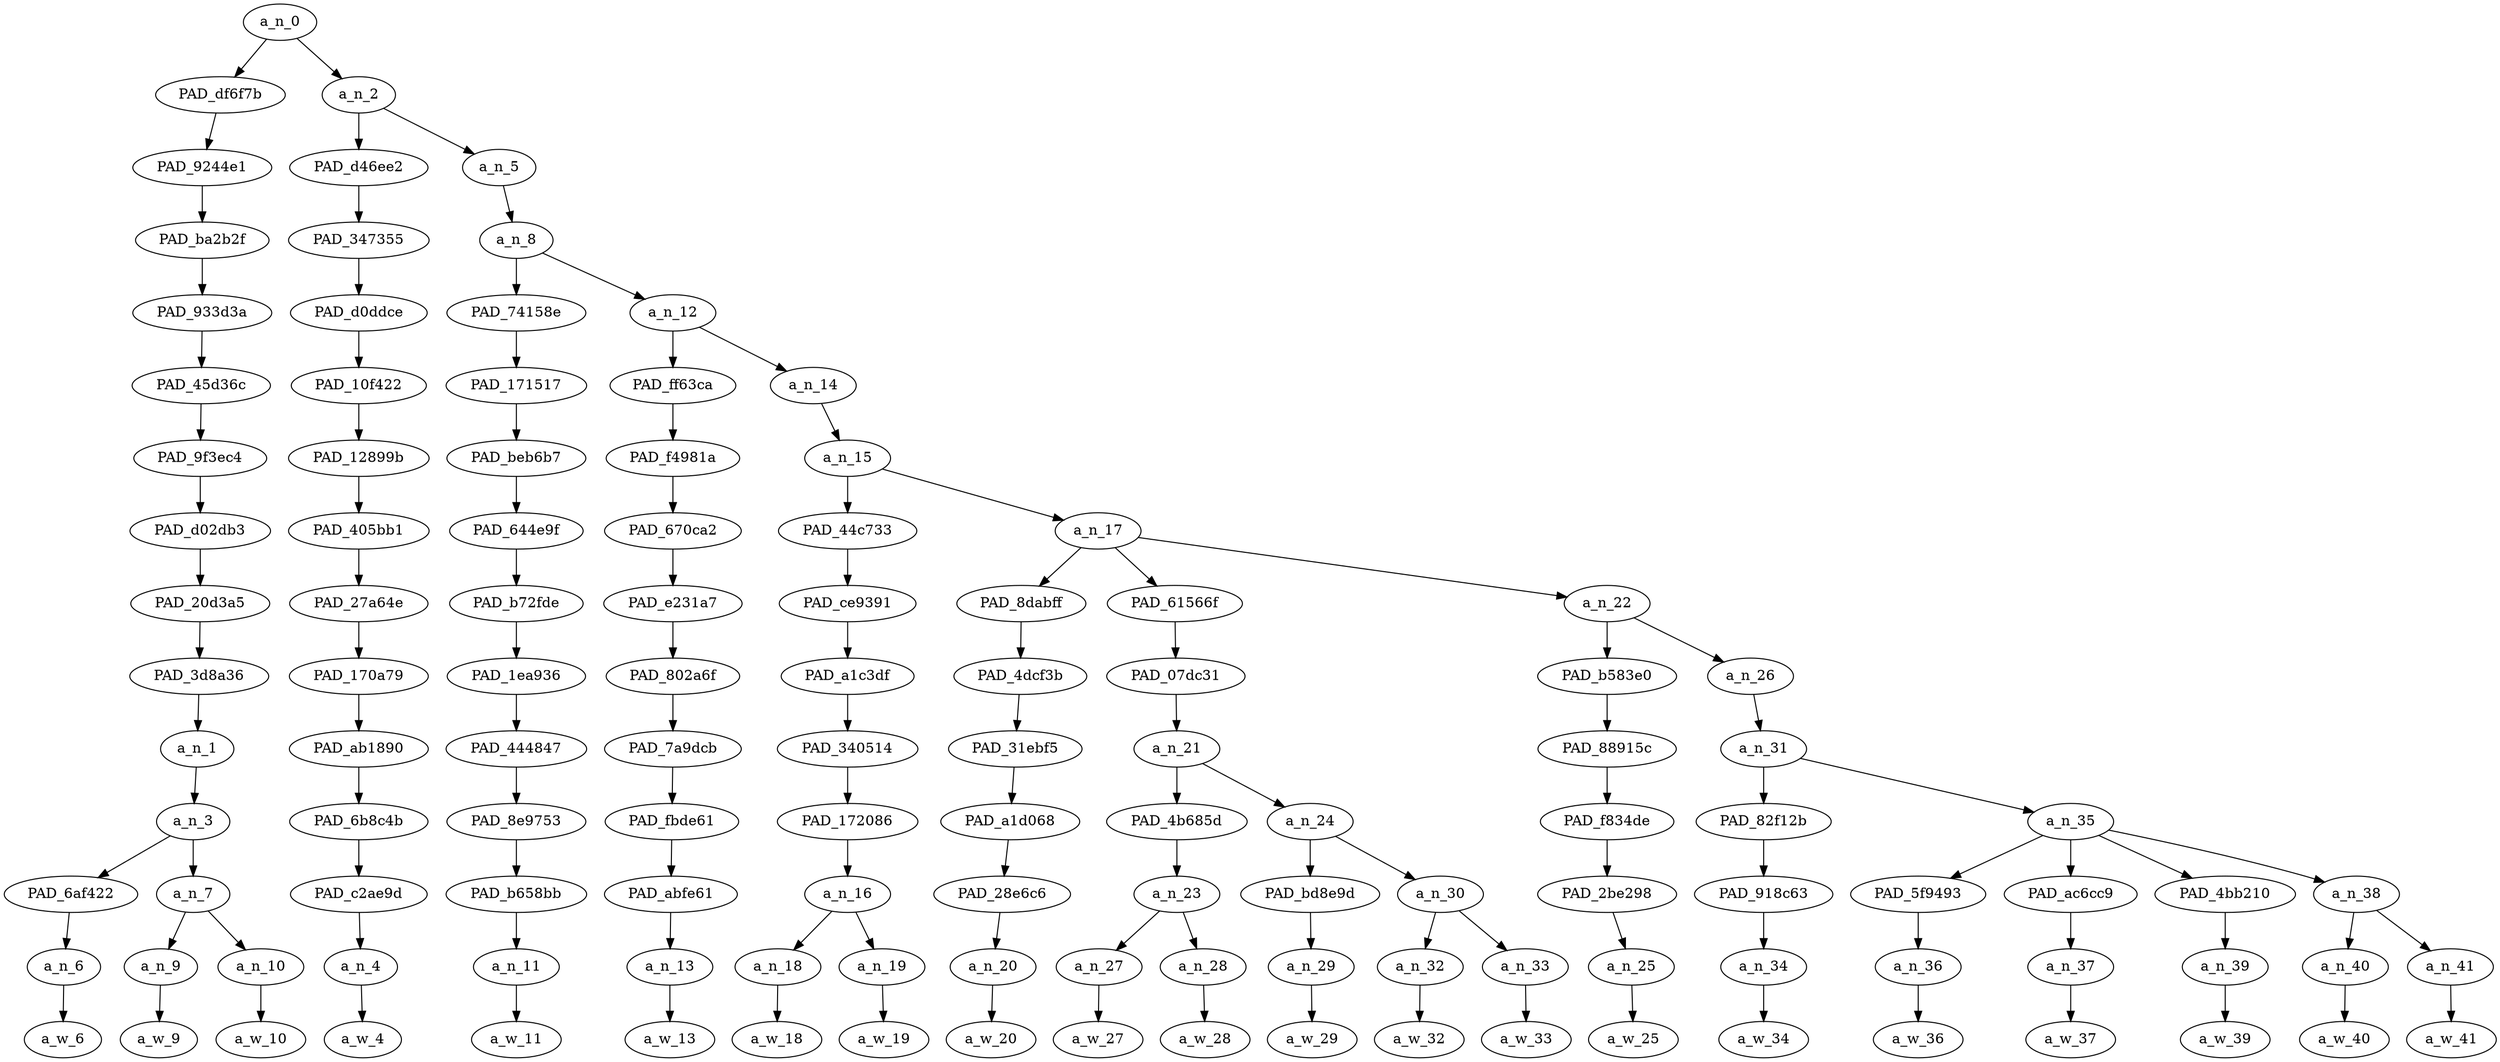 strict digraph "" {
	a_n_0	[div_dir=1,
		index=0,
		level=14,
		pos="2.4931640625,14!",
		text_span="[0, 1, 2, 3, 4, 5, 6, 7, 8, 9, 10, 11, 12, 13, 14, 15, 16, 17, 18, 19, 20]",
		value=0.99999998];
	PAD_df6f7b	[div_dir=1,
		index=0,
		level=13,
		pos="0.75,13!",
		text_span="[0, 1, 2]",
		value=0.13755040];
	a_n_0 -> PAD_df6f7b;
	a_n_2	[div_dir=1,
		index=1,
		level=13,
		pos="4.236328125,13!",
		text_span="[3, 4, 5, 6, 7, 8, 9, 10, 11, 12, 13, 14, 15, 16, 17, 18, 19, 20]",
		value=0.86120236];
	a_n_0 -> a_n_2;
	PAD_9244e1	[div_dir=1,
		index=0,
		level=12,
		pos="0.75,12!",
		text_span="[0, 1, 2]",
		value=0.13755040];
	PAD_df6f7b -> PAD_9244e1;
	PAD_ba2b2f	[div_dir=1,
		index=0,
		level=11,
		pos="0.75,11!",
		text_span="[0, 1, 2]",
		value=0.13755040];
	PAD_9244e1 -> PAD_ba2b2f;
	PAD_933d3a	[div_dir=1,
		index=0,
		level=10,
		pos="0.75,10!",
		text_span="[0, 1, 2]",
		value=0.13755040];
	PAD_ba2b2f -> PAD_933d3a;
	PAD_45d36c	[div_dir=1,
		index=0,
		level=9,
		pos="0.75,9!",
		text_span="[0, 1, 2]",
		value=0.13755040];
	PAD_933d3a -> PAD_45d36c;
	PAD_9f3ec4	[div_dir=1,
		index=0,
		level=8,
		pos="0.75,8!",
		text_span="[0, 1, 2]",
		value=0.13755040];
	PAD_45d36c -> PAD_9f3ec4;
	PAD_d02db3	[div_dir=1,
		index=0,
		level=7,
		pos="0.75,7!",
		text_span="[0, 1, 2]",
		value=0.13755040];
	PAD_9f3ec4 -> PAD_d02db3;
	PAD_20d3a5	[div_dir=1,
		index=0,
		level=6,
		pos="0.75,6!",
		text_span="[0, 1, 2]",
		value=0.13755040];
	PAD_d02db3 -> PAD_20d3a5;
	PAD_3d8a36	[div_dir=1,
		index=0,
		level=5,
		pos="0.75,5!",
		text_span="[0, 1, 2]",
		value=0.13755040];
	PAD_20d3a5 -> PAD_3d8a36;
	a_n_1	[div_dir=1,
		index=0,
		level=4,
		pos="0.75,4!",
		text_span="[0, 1, 2]",
		value=0.13755040];
	PAD_3d8a36 -> a_n_1;
	a_n_3	[div_dir=1,
		index=0,
		level=3,
		pos="0.75,3!",
		text_span="[0, 1, 2]",
		value=0.13712992];
	a_n_1 -> a_n_3;
	PAD_6af422	[div_dir=1,
		index=0,
		level=2,
		pos="0.0,2!",
		text_span="[0]",
		value=0.04634159];
	a_n_3 -> PAD_6af422;
	a_n_7	[div_dir=1,
		index=1,
		level=2,
		pos="1.5,2!",
		text_span="[1, 2]",
		value=0.09036785];
	a_n_3 -> a_n_7;
	a_n_6	[div_dir=1,
		index=0,
		level=1,
		pos="0.0,1!",
		text_span="[0]",
		value=0.04634159];
	PAD_6af422 -> a_n_6;
	a_w_6	[div_dir=0,
		index=0,
		level=0,
		pos="0,0!",
		text_span="[0]",
		value=fuck];
	a_n_6 -> a_w_6;
	a_n_9	[div_dir=1,
		index=1,
		level=1,
		pos="1.0,1!",
		text_span="[1]",
		value=0.04458476];
	a_n_7 -> a_n_9;
	a_n_10	[div_dir=1,
		index=2,
		level=1,
		pos="2.0,1!",
		text_span="[2]",
		value=0.04547382];
	a_n_7 -> a_n_10;
	a_w_9	[div_dir=0,
		index=1,
		level=0,
		pos="1,0!",
		text_span="[1]",
		value=off];
	a_n_9 -> a_w_9;
	a_w_10	[div_dir=0,
		index=2,
		level=0,
		pos="2,0!",
		text_span="[2]",
		value=you];
	a_n_10 -> a_w_10;
	PAD_d46ee2	[div_dir=1,
		index=1,
		level=12,
		pos="3.0,12!",
		text_span="[3]",
		value=0.14844165];
	a_n_2 -> PAD_d46ee2;
	a_n_5	[div_dir=1,
		index=2,
		level=12,
		pos="5.47265625,12!",
		text_span="[4, 5, 6, 7, 8, 9, 10, 11, 12, 13, 14, 15, 16, 17, 18, 19, 20]",
		value=0.71158621];
	a_n_2 -> a_n_5;
	PAD_347355	[div_dir=1,
		index=1,
		level=11,
		pos="3.0,11!",
		text_span="[3]",
		value=0.14844165];
	PAD_d46ee2 -> PAD_347355;
	PAD_d0ddce	[div_dir=1,
		index=1,
		level=10,
		pos="3.0,10!",
		text_span="[3]",
		value=0.14844165];
	PAD_347355 -> PAD_d0ddce;
	PAD_10f422	[div_dir=1,
		index=1,
		level=9,
		pos="3.0,9!",
		text_span="[3]",
		value=0.14844165];
	PAD_d0ddce -> PAD_10f422;
	PAD_12899b	[div_dir=1,
		index=1,
		level=8,
		pos="3.0,8!",
		text_span="[3]",
		value=0.14844165];
	PAD_10f422 -> PAD_12899b;
	PAD_405bb1	[div_dir=1,
		index=1,
		level=7,
		pos="3.0,7!",
		text_span="[3]",
		value=0.14844165];
	PAD_12899b -> PAD_405bb1;
	PAD_27a64e	[div_dir=1,
		index=1,
		level=6,
		pos="3.0,6!",
		text_span="[3]",
		value=0.14844165];
	PAD_405bb1 -> PAD_27a64e;
	PAD_170a79	[div_dir=1,
		index=1,
		level=5,
		pos="3.0,5!",
		text_span="[3]",
		value=0.14844165];
	PAD_27a64e -> PAD_170a79;
	PAD_ab1890	[div_dir=1,
		index=1,
		level=4,
		pos="3.0,4!",
		text_span="[3]",
		value=0.14844165];
	PAD_170a79 -> PAD_ab1890;
	PAD_6b8c4b	[div_dir=1,
		index=1,
		level=3,
		pos="3.0,3!",
		text_span="[3]",
		value=0.14844165];
	PAD_ab1890 -> PAD_6b8c4b;
	PAD_c2ae9d	[div_dir=1,
		index=2,
		level=2,
		pos="3.0,2!",
		text_span="[3]",
		value=0.14844165];
	PAD_6b8c4b -> PAD_c2ae9d;
	a_n_4	[div_dir=1,
		index=3,
		level=1,
		pos="3.0,1!",
		text_span="[3]",
		value=0.14844165];
	PAD_c2ae9d -> a_n_4;
	a_w_4	[div_dir=0,
		index=3,
		level=0,
		pos="3,0!",
		text_span="[3]",
		value=nigger];
	a_n_4 -> a_w_4;
	a_n_8	[div_dir=1,
		index=2,
		level=11,
		pos="5.47265625,11!",
		text_span="[4, 5, 6, 7, 8, 9, 10, 11, 12, 13, 14, 15, 16, 17, 18, 19, 20]",
		value=0.71067042];
	a_n_5 -> a_n_8;
	PAD_74158e	[div_dir=1,
		index=2,
		level=10,
		pos="4.0,10!",
		text_span="[4]",
		value=0.04547961];
	a_n_8 -> PAD_74158e;
	a_n_12	[div_dir=1,
		index=3,
		level=10,
		pos="6.9453125,10!",
		text_span="[5, 6, 7, 8, 9, 10, 11, 12, 13, 14, 15, 16, 17, 18, 19, 20]",
		value=0.66427502];
	a_n_8 -> a_n_12;
	PAD_171517	[div_dir=1,
		index=2,
		level=9,
		pos="4.0,9!",
		text_span="[4]",
		value=0.04547961];
	PAD_74158e -> PAD_171517;
	PAD_beb6b7	[div_dir=1,
		index=2,
		level=8,
		pos="4.0,8!",
		text_span="[4]",
		value=0.04547961];
	PAD_171517 -> PAD_beb6b7;
	PAD_644e9f	[div_dir=1,
		index=2,
		level=7,
		pos="4.0,7!",
		text_span="[4]",
		value=0.04547961];
	PAD_beb6b7 -> PAD_644e9f;
	PAD_b72fde	[div_dir=1,
		index=2,
		level=6,
		pos="4.0,6!",
		text_span="[4]",
		value=0.04547961];
	PAD_644e9f -> PAD_b72fde;
	PAD_1ea936	[div_dir=1,
		index=2,
		level=5,
		pos="4.0,5!",
		text_span="[4]",
		value=0.04547961];
	PAD_b72fde -> PAD_1ea936;
	PAD_444847	[div_dir=1,
		index=2,
		level=4,
		pos="4.0,4!",
		text_span="[4]",
		value=0.04547961];
	PAD_1ea936 -> PAD_444847;
	PAD_8e9753	[div_dir=1,
		index=2,
		level=3,
		pos="4.0,3!",
		text_span="[4]",
		value=0.04547961];
	PAD_444847 -> PAD_8e9753;
	PAD_b658bb	[div_dir=1,
		index=3,
		level=2,
		pos="4.0,2!",
		text_span="[4]",
		value=0.04547961];
	PAD_8e9753 -> PAD_b658bb;
	a_n_11	[div_dir=1,
		index=4,
		level=1,
		pos="4.0,1!",
		text_span="[4]",
		value=0.04547961];
	PAD_b658bb -> a_n_11;
	a_w_11	[div_dir=0,
		index=4,
		level=0,
		pos="4,0!",
		text_span="[4]",
		value=loving];
	a_n_11 -> a_w_11;
	PAD_ff63ca	[div_dir=1,
		index=3,
		level=9,
		pos="5.0,9!",
		text_span="[5]",
		value=0.05120797];
	a_n_12 -> PAD_ff63ca;
	a_n_14	[div_dir=1,
		index=4,
		level=9,
		pos="8.890625,9!",
		text_span="[6, 7, 8, 9, 10, 11, 12, 13, 14, 15, 16, 17, 18, 19, 20]",
		value=0.61218858];
	a_n_12 -> a_n_14;
	PAD_f4981a	[div_dir=1,
		index=3,
		level=8,
		pos="5.0,8!",
		text_span="[5]",
		value=0.05120797];
	PAD_ff63ca -> PAD_f4981a;
	PAD_670ca2	[div_dir=1,
		index=3,
		level=7,
		pos="5.0,7!",
		text_span="[5]",
		value=0.05120797];
	PAD_f4981a -> PAD_670ca2;
	PAD_e231a7	[div_dir=1,
		index=3,
		level=6,
		pos="5.0,6!",
		text_span="[5]",
		value=0.05120797];
	PAD_670ca2 -> PAD_e231a7;
	PAD_802a6f	[div_dir=1,
		index=3,
		level=5,
		pos="5.0,5!",
		text_span="[5]",
		value=0.05120797];
	PAD_e231a7 -> PAD_802a6f;
	PAD_7a9dcb	[div_dir=1,
		index=3,
		level=4,
		pos="5.0,4!",
		text_span="[5]",
		value=0.05120797];
	PAD_802a6f -> PAD_7a9dcb;
	PAD_fbde61	[div_dir=1,
		index=3,
		level=3,
		pos="5.0,3!",
		text_span="[5]",
		value=0.05120797];
	PAD_7a9dcb -> PAD_fbde61;
	PAD_abfe61	[div_dir=1,
		index=4,
		level=2,
		pos="5.0,2!",
		text_span="[5]",
		value=0.05120797];
	PAD_fbde61 -> PAD_abfe61;
	a_n_13	[div_dir=1,
		index=5,
		level=1,
		pos="5.0,1!",
		text_span="[5]",
		value=0.05120797];
	PAD_abfe61 -> a_n_13;
	a_w_13	[div_dir=0,
		index=5,
		level=0,
		pos="5,0!",
		text_span="[5]",
		value=whore];
	a_n_13 -> a_w_13;
	a_n_15	[div_dir=1,
		index=4,
		level=8,
		pos="8.890625,8!",
		text_span="[6, 7, 8, 9, 10, 11, 12, 13, 14, 15, 16, 17, 18, 19, 20]",
		value=0.61139950];
	a_n_14 -> a_n_15;
	PAD_44c733	[div_dir=1,
		index=4,
		level=7,
		pos="6.5,7!",
		text_span="[6, 7]",
		value=0.06373464];
	a_n_15 -> PAD_44c733;
	a_n_17	[div_dir=1,
		index=5,
		level=7,
		pos="11.28125,7!",
		text_span="[8, 9, 10, 11, 12, 13, 14, 15, 16, 17, 18, 19, 20]",
		value=0.54687577];
	a_n_15 -> a_n_17;
	PAD_ce9391	[div_dir=1,
		index=4,
		level=6,
		pos="6.5,6!",
		text_span="[6, 7]",
		value=0.06373464];
	PAD_44c733 -> PAD_ce9391;
	PAD_a1c3df	[div_dir=1,
		index=4,
		level=5,
		pos="6.5,5!",
		text_span="[6, 7]",
		value=0.06373464];
	PAD_ce9391 -> PAD_a1c3df;
	PAD_340514	[div_dir=1,
		index=4,
		level=4,
		pos="6.5,4!",
		text_span="[6, 7]",
		value=0.06373464];
	PAD_a1c3df -> PAD_340514;
	PAD_172086	[div_dir=1,
		index=4,
		level=3,
		pos="6.5,3!",
		text_span="[6, 7]",
		value=0.06373464];
	PAD_340514 -> PAD_172086;
	a_n_16	[div_dir=1,
		index=5,
		level=2,
		pos="6.5,2!",
		text_span="[6, 7]",
		value=0.06373464];
	PAD_172086 -> a_n_16;
	a_n_18	[div_dir=1,
		index=6,
		level=1,
		pos="6.0,1!",
		text_span="[6]",
		value=0.03333564];
	a_n_16 -> a_n_18;
	a_n_19	[div_dir=1,
		index=7,
		level=1,
		pos="7.0,1!",
		text_span="[7]",
		value=0.03002534];
	a_n_16 -> a_n_19;
	a_w_18	[div_dir=0,
		index=6,
		level=0,
		pos="6,0!",
		text_span="[6]",
		value=your];
	a_n_18 -> a_w_18;
	a_w_19	[div_dir=0,
		index=7,
		level=0,
		pos="7,0!",
		text_span="[7]",
		value=mom];
	a_n_19 -> a_w_19;
	PAD_8dabff	[div_dir=1,
		index=5,
		level=6,
		pos="8.0,6!",
		text_span="[8]",
		value=0.02697172];
	a_n_17 -> PAD_8dabff;
	PAD_61566f	[div_dir=1,
		index=6,
		level=6,
		pos="10.625,6!",
		text_span="[9, 10, 11, 12, 13]",
		value=0.15179505];
	a_n_17 -> PAD_61566f;
	a_n_22	[div_dir=1,
		index=7,
		level=6,
		pos="15.21875,6!",
		text_span="[14, 15, 16, 17, 18, 19, 20]",
		value=0.36740551];
	a_n_17 -> a_n_22;
	PAD_4dcf3b	[div_dir=1,
		index=5,
		level=5,
		pos="8.0,5!",
		text_span="[8]",
		value=0.02697172];
	PAD_8dabff -> PAD_4dcf3b;
	PAD_31ebf5	[div_dir=1,
		index=5,
		level=4,
		pos="8.0,4!",
		text_span="[8]",
		value=0.02697172];
	PAD_4dcf3b -> PAD_31ebf5;
	PAD_a1d068	[div_dir=1,
		index=5,
		level=3,
		pos="8.0,3!",
		text_span="[8]",
		value=0.02697172];
	PAD_31ebf5 -> PAD_a1d068;
	PAD_28e6c6	[div_dir=1,
		index=6,
		level=2,
		pos="8.0,2!",
		text_span="[8]",
		value=0.02697172];
	PAD_a1d068 -> PAD_28e6c6;
	a_n_20	[div_dir=1,
		index=8,
		level=1,
		pos="8.0,1!",
		text_span="[8]",
		value=0.02697172];
	PAD_28e6c6 -> a_n_20;
	a_w_20	[div_dir=0,
		index=8,
		level=0,
		pos="8,0!",
		text_span="[8]",
		value=need];
	a_n_20 -> a_w_20;
	PAD_07dc31	[div_dir=1,
		index=6,
		level=5,
		pos="10.625,5!",
		text_span="[9, 10, 11, 12, 13]",
		value=0.15179505];
	PAD_61566f -> PAD_07dc31;
	a_n_21	[div_dir=1,
		index=6,
		level=4,
		pos="10.625,4!",
		text_span="[9, 10, 11, 12, 13]",
		value=0.15179505];
	PAD_07dc31 -> a_n_21;
	PAD_4b685d	[div_dir=1,
		index=6,
		level=3,
		pos="9.5,3!",
		text_span="[9, 10]",
		value=0.05886560];
	a_n_21 -> PAD_4b685d;
	a_n_24	[div_dir=1,
		index=7,
		level=3,
		pos="11.75,3!",
		text_span="[11, 12, 13]",
		value=0.09265748];
	a_n_21 -> a_n_24;
	a_n_23	[div_dir=1,
		index=7,
		level=2,
		pos="9.5,2!",
		text_span="[9, 10]",
		value=0.05886560];
	PAD_4b685d -> a_n_23;
	a_n_27	[div_dir=1,
		index=9,
		level=1,
		pos="9.0,1!",
		text_span="[9]",
		value=0.02557909];
	a_n_23 -> a_n_27;
	a_n_28	[div_dir=1,
		index=10,
		level=1,
		pos="10.0,1!",
		text_span="[10]",
		value=0.03305487];
	a_n_23 -> a_n_28;
	a_w_27	[div_dir=0,
		index=9,
		level=0,
		pos="9,0!",
		text_span="[9]",
		value=a];
	a_n_27 -> a_w_27;
	a_w_28	[div_dir=0,
		index=10,
		level=0,
		pos="10,0!",
		text_span="[10]",
		value=slap];
	a_n_28 -> a_w_28;
	PAD_bd8e9d	[div_dir=-1,
		index=8,
		level=2,
		pos="11.0,2!",
		text_span="[11]",
		value=0.03179368];
	a_n_24 -> PAD_bd8e9d;
	a_n_30	[div_dir=1,
		index=9,
		level=2,
		pos="12.5,2!",
		text_span="[12, 13]",
		value=0.06070020];
	a_n_24 -> a_n_30;
	a_n_29	[div_dir=-1,
		index=11,
		level=1,
		pos="11.0,1!",
		text_span="[11]",
		value=0.03179368];
	PAD_bd8e9d -> a_n_29;
	a_w_29	[div_dir=0,
		index=11,
		level=0,
		pos="11,0!",
		text_span="[11]",
		value=upside];
	a_n_29 -> a_w_29;
	a_n_32	[div_dir=1,
		index=12,
		level=1,
		pos="12.0,1!",
		text_span="[12]",
		value=0.02892802];
	a_n_30 -> a_n_32;
	a_n_33	[div_dir=1,
		index=13,
		level=1,
		pos="13.0,1!",
		text_span="[13]",
		value=0.03154128];
	a_n_30 -> a_n_33;
	a_w_32	[div_dir=0,
		index=12,
		level=0,
		pos="12,0!",
		text_span="[12]",
		value=the];
	a_n_32 -> a_w_32;
	a_w_33	[div_dir=0,
		index=13,
		level=0,
		pos="13,0!",
		text_span="[13]",
		value=head];
	a_n_33 -> a_w_33;
	PAD_b583e0	[div_dir=1,
		index=7,
		level=5,
		pos="14.0,5!",
		text_span="[14]",
		value=0.03257006];
	a_n_22 -> PAD_b583e0;
	a_n_26	[div_dir=1,
		index=8,
		level=5,
		pos="16.4375,5!",
		text_span="[15, 16, 17, 18, 19, 20]",
		value=0.33417071];
	a_n_22 -> a_n_26;
	PAD_88915c	[div_dir=1,
		index=7,
		level=4,
		pos="14.0,4!",
		text_span="[14]",
		value=0.03257006];
	PAD_b583e0 -> PAD_88915c;
	PAD_f834de	[div_dir=1,
		index=8,
		level=3,
		pos="14.0,3!",
		text_span="[14]",
		value=0.03257006];
	PAD_88915c -> PAD_f834de;
	PAD_2be298	[div_dir=1,
		index=10,
		level=2,
		pos="14.0,2!",
		text_span="[14]",
		value=0.03257006];
	PAD_f834de -> PAD_2be298;
	a_n_25	[div_dir=1,
		index=14,
		level=1,
		pos="14.0,1!",
		text_span="[14]",
		value=0.03257006];
	PAD_2be298 -> a_n_25;
	a_w_25	[div_dir=0,
		index=14,
		level=0,
		pos="14,0!",
		text_span="[14]",
		value=for];
	a_n_25 -> a_w_25;
	a_n_31	[div_dir=1,
		index=8,
		level=4,
		pos="16.4375,4!",
		text_span="[15, 16, 17, 18, 19, 20]",
		value=0.33347524];
	a_n_26 -> a_n_31;
	PAD_82f12b	[div_dir=1,
		index=9,
		level=3,
		pos="15.0,3!",
		text_span="[15]",
		value=0.04092222];
	a_n_31 -> PAD_82f12b;
	a_n_35	[div_dir=1,
		index=10,
		level=3,
		pos="17.875,3!",
		text_span="[16, 17, 18, 19, 20]",
		value=0.29185754];
	a_n_31 -> a_n_35;
	PAD_918c63	[div_dir=1,
		index=11,
		level=2,
		pos="15.0,2!",
		text_span="[15]",
		value=0.04092222];
	PAD_82f12b -> PAD_918c63;
	a_n_34	[div_dir=1,
		index=15,
		level=1,
		pos="15.0,1!",
		text_span="[15]",
		value=0.04092222];
	PAD_918c63 -> a_n_34;
	a_w_34	[div_dir=0,
		index=15,
		level=0,
		pos="15,0!",
		text_span="[15]",
		value=boring];
	a_n_34 -> a_w_34;
	PAD_5f9493	[div_dir=1,
		index=12,
		level=2,
		pos="16.0,2!",
		text_span="[16]",
		value=0.03420572];
	a_n_35 -> PAD_5f9493;
	PAD_ac6cc9	[div_dir=1,
		index=13,
		level=2,
		pos="17.0,2!",
		text_span="[17]",
		value=0.03333116];
	a_n_35 -> PAD_ac6cc9;
	PAD_4bb210	[div_dir=1,
		index=15,
		level=2,
		pos="20.0,2!",
		text_span="[20]",
		value=0.09676509];
	a_n_35 -> PAD_4bb210;
	a_n_38	[div_dir=1,
		index=14,
		level=2,
		pos="18.5,2!",
		text_span="[18, 19]",
		value=0.12687092];
	a_n_35 -> a_n_38;
	a_n_36	[div_dir=1,
		index=16,
		level=1,
		pos="16.0,1!",
		text_span="[16]",
		value=0.03420572];
	PAD_5f9493 -> a_n_36;
	a_w_36	[div_dir=0,
		index=16,
		level=0,
		pos="16,0!",
		text_span="[16]",
		value=such];
	a_n_36 -> a_w_36;
	a_n_37	[div_dir=1,
		index=17,
		level=1,
		pos="17.0,1!",
		text_span="[17]",
		value=0.03333116];
	PAD_ac6cc9 -> a_n_37;
	a_w_37	[div_dir=0,
		index=17,
		level=0,
		pos="17,0!",
		text_span="[17]",
		value=a1];
	a_n_37 -> a_w_37;
	a_n_39	[div_dir=1,
		index=20,
		level=1,
		pos="20.0,1!",
		text_span="[20]",
		value=0.09676509];
	PAD_4bb210 -> a_n_39;
	a_w_39	[div_dir=0,
		index=20,
		level=0,
		pos="20,0!",
		text_span="[20]",
		value=pansy];
	a_n_39 -> a_w_39;
	a_n_40	[div_dir=1,
		index=18,
		level=1,
		pos="18.0,1!",
		text_span="[18]",
		value=0.06612649];
	a_n_38 -> a_n_40;
	a_n_41	[div_dir=1,
		index=19,
		level=1,
		pos="19.0,1!",
		text_span="[19]",
		value=0.06001080];
	a_n_38 -> a_n_41;
	a_w_40	[div_dir=0,
		index=18,
		level=0,
		pos="18,0!",
		text_span="[18]",
		value=chicken];
	a_n_40 -> a_w_40;
	a_w_41	[div_dir=0,
		index=19,
		level=0,
		pos="19,0!",
		text_span="[19]",
		value=shit];
	a_n_41 -> a_w_41;
}
